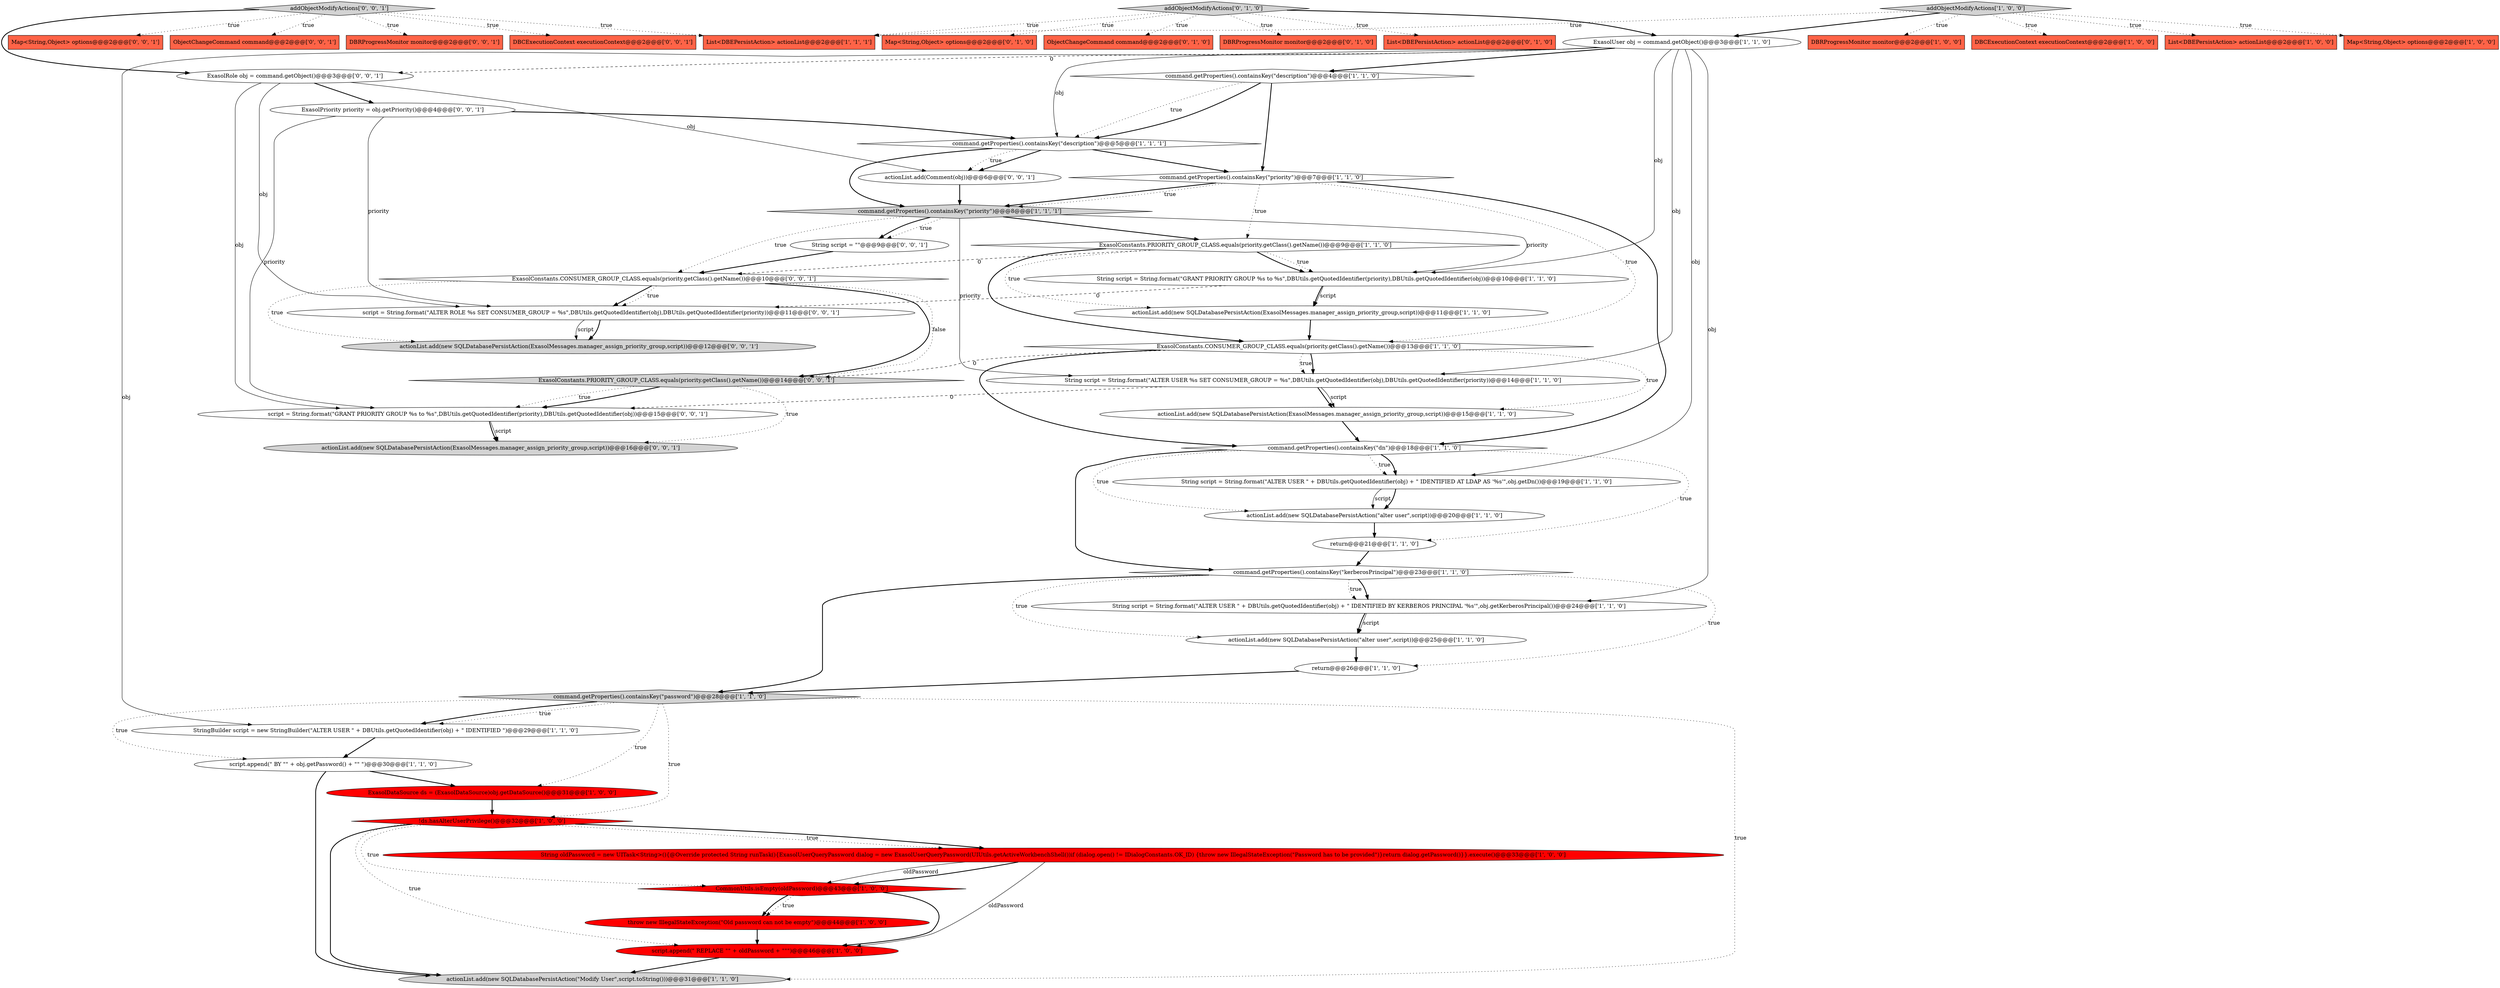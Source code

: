 digraph {
1 [style = filled, label = "command.getProperties().containsKey(\"description\")@@@4@@@['1', '1', '0']", fillcolor = white, shape = diamond image = "AAA0AAABBB1BBB"];
6 [style = filled, label = "command.getProperties().containsKey(\"password\")@@@28@@@['1', '1', '0']", fillcolor = lightgray, shape = diamond image = "AAA0AAABBB1BBB"];
14 [style = filled, label = "command.getProperties().containsKey(\"kerberosPrincipal\")@@@23@@@['1', '1', '0']", fillcolor = white, shape = diamond image = "AAA0AAABBB1BBB"];
22 [style = filled, label = "String script = String.format(\"GRANT PRIORITY GROUP %s to %s\",DBUtils.getQuotedIdentifier(priority),DBUtils.getQuotedIdentifier(obj))@@@10@@@['1', '1', '0']", fillcolor = white, shape = ellipse image = "AAA0AAABBB1BBB"];
10 [style = filled, label = "String script = String.format(\"ALTER USER \" + DBUtils.getQuotedIdentifier(obj) + \" IDENTIFIED BY KERBEROS PRINCIPAL '%s'\",obj.getKerberosPrincipal())@@@24@@@['1', '1', '0']", fillcolor = white, shape = ellipse image = "AAA0AAABBB1BBB"];
30 [style = filled, label = "CommonUtils.isEmpty(oldPassword)@@@43@@@['1', '0', '0']", fillcolor = red, shape = diamond image = "AAA1AAABBB1BBB"];
2 [style = filled, label = "String oldPassword = new UITask<String>(){@Override protected String runTask(){ExasolUserQueryPassword dialog = new ExasolUserQueryPassword(UIUtils.getActiveWorkbenchShell())if (dialog.open() != IDialogConstants.OK_ID) {throw new IllegalStateException(\"Password has to be provided\")}return dialog.getPassword()}}.execute()@@@33@@@['1', '0', '0']", fillcolor = red, shape = ellipse image = "AAA1AAABBB1BBB"];
7 [style = filled, label = "String script = String.format(\"ALTER USER %s SET CONSUMER_GROUP = %s\",DBUtils.getQuotedIdentifier(obj),DBUtils.getQuotedIdentifier(priority))@@@14@@@['1', '1', '0']", fillcolor = white, shape = ellipse image = "AAA0AAABBB1BBB"];
28 [style = filled, label = "ExasolConstants.CONSUMER_GROUP_CLASS.equals(priority.getClass().getName())@@@13@@@['1', '1', '0']", fillcolor = white, shape = diamond image = "AAA0AAABBB1BBB"];
51 [style = filled, label = "ExasolRole obj = command.getObject()@@@3@@@['0', '0', '1']", fillcolor = white, shape = ellipse image = "AAA0AAABBB3BBB"];
32 [style = filled, label = "return@@@21@@@['1', '1', '0']", fillcolor = white, shape = ellipse image = "AAA0AAABBB1BBB"];
8 [style = filled, label = "command.getProperties().containsKey(\"description\")@@@5@@@['1', '1', '1']", fillcolor = white, shape = diamond image = "AAA0AAABBB1BBB"];
4 [style = filled, label = "actionList.add(new SQLDatabasePersistAction(\"alter user\",script))@@@20@@@['1', '1', '0']", fillcolor = white, shape = ellipse image = "AAA0AAABBB1BBB"];
21 [style = filled, label = "DBRProgressMonitor monitor@@@2@@@['1', '0', '0']", fillcolor = tomato, shape = box image = "AAA0AAABBB1BBB"];
26 [style = filled, label = "ExasolDataSource ds = (ExasolDataSource)obj.getDataSource()@@@31@@@['1', '0', '0']", fillcolor = red, shape = ellipse image = "AAA1AAABBB1BBB"];
35 [style = filled, label = "Map<String,Object> options@@@2@@@['0', '1', '0']", fillcolor = tomato, shape = box image = "AAA0AAABBB2BBB"];
53 [style = filled, label = "String script = \"\"@@@9@@@['0', '0', '1']", fillcolor = white, shape = ellipse image = "AAA0AAABBB3BBB"];
37 [style = filled, label = "ObjectChangeCommand command@@@2@@@['0', '1', '0']", fillcolor = tomato, shape = box image = "AAA0AAABBB2BBB"];
36 [style = filled, label = "DBRProgressMonitor monitor@@@2@@@['0', '1', '0']", fillcolor = tomato, shape = box image = "AAA0AAABBB2BBB"];
5 [style = filled, label = "actionList.add(new SQLDatabasePersistAction(\"alter user\",script))@@@25@@@['1', '1', '0']", fillcolor = white, shape = ellipse image = "AAA0AAABBB1BBB"];
54 [style = filled, label = "ExasolConstants.CONSUMER_GROUP_CLASS.equals(priority.getClass().getName())@@@10@@@['0', '0', '1']", fillcolor = white, shape = diamond image = "AAA0AAABBB3BBB"];
48 [style = filled, label = "Map<String,Object> options@@@2@@@['0', '0', '1']", fillcolor = tomato, shape = box image = "AAA0AAABBB3BBB"];
9 [style = filled, label = "DBCExecutionContext executionContext@@@2@@@['1', '0', '0']", fillcolor = tomato, shape = box image = "AAA0AAABBB1BBB"];
19 [style = filled, label = "actionList.add(new SQLDatabasePersistAction(ExasolMessages.manager_assign_priority_group,script))@@@15@@@['1', '1', '0']", fillcolor = white, shape = ellipse image = "AAA0AAABBB1BBB"];
44 [style = filled, label = "addObjectModifyActions['0', '0', '1']", fillcolor = lightgray, shape = diamond image = "AAA0AAABBB3BBB"];
27 [style = filled, label = "ExasolConstants.PRIORITY_GROUP_CLASS.equals(priority.getClass().getName())@@@9@@@['1', '1', '0']", fillcolor = white, shape = diamond image = "AAA0AAABBB1BBB"];
38 [style = filled, label = "addObjectModifyActions['0', '1', '0']", fillcolor = lightgray, shape = diamond image = "AAA0AAABBB2BBB"];
20 [style = filled, label = "StringBuilder script = new StringBuilder(\"ALTER USER \" + DBUtils.getQuotedIdentifier(obj) + \" IDENTIFIED \")@@@29@@@['1', '1', '0']", fillcolor = white, shape = ellipse image = "AAA0AAABBB1BBB"];
0 [style = filled, label = "ExasolUser obj = command.getObject()@@@3@@@['1', '1', '0']", fillcolor = white, shape = ellipse image = "AAA0AAABBB1BBB"];
29 [style = filled, label = "actionList.add(new SQLDatabasePersistAction(\"Modify User\",script.toString()))@@@31@@@['1', '1', '0']", fillcolor = lightgray, shape = ellipse image = "AAA0AAABBB1BBB"];
40 [style = filled, label = "script = String.format(\"ALTER ROLE %s SET CONSUMER_GROUP = %s\",DBUtils.getQuotedIdentifier(obj),DBUtils.getQuotedIdentifier(priority))@@@11@@@['0', '0', '1']", fillcolor = white, shape = ellipse image = "AAA0AAABBB3BBB"];
16 [style = filled, label = "List<DBEPersistAction> actionList@@@2@@@['1', '0', '0']", fillcolor = tomato, shape = box image = "AAA0AAABBB1BBB"];
41 [style = filled, label = "ExasolPriority priority = obj.getPriority()@@@4@@@['0', '0', '1']", fillcolor = white, shape = ellipse image = "AAA0AAABBB3BBB"];
45 [style = filled, label = "actionList.add(Comment(obj))@@@6@@@['0', '0', '1']", fillcolor = white, shape = ellipse image = "AAA0AAABBB3BBB"];
11 [style = filled, label = "!ds.hasAlterUserPrivilege()@@@32@@@['1', '0', '0']", fillcolor = red, shape = diamond image = "AAA1AAABBB1BBB"];
42 [style = filled, label = "script = String.format(\"GRANT PRIORITY GROUP %s to %s\",DBUtils.getQuotedIdentifier(priority),DBUtils.getQuotedIdentifier(obj))@@@15@@@['0', '0', '1']", fillcolor = white, shape = ellipse image = "AAA0AAABBB3BBB"];
25 [style = filled, label = "command.getProperties().containsKey(\"priority\")@@@8@@@['1', '1', '1']", fillcolor = lightgray, shape = diamond image = "AAA0AAABBB1BBB"];
12 [style = filled, label = "throw new IllegalStateException(\"Old password can not be empty\")@@@44@@@['1', '0', '0']", fillcolor = red, shape = ellipse image = "AAA1AAABBB1BBB"];
52 [style = filled, label = "actionList.add(new SQLDatabasePersistAction(ExasolMessages.manager_assign_priority_group,script))@@@12@@@['0', '0', '1']", fillcolor = lightgray, shape = ellipse image = "AAA0AAABBB3BBB"];
17 [style = filled, label = "String script = String.format(\"ALTER USER \" + DBUtils.getQuotedIdentifier(obj) + \" IDENTIFIED AT LDAP AS '%s'\",obj.getDn())@@@19@@@['1', '1', '0']", fillcolor = white, shape = ellipse image = "AAA0AAABBB1BBB"];
46 [style = filled, label = "ObjectChangeCommand command@@@2@@@['0', '0', '1']", fillcolor = tomato, shape = box image = "AAA0AAABBB3BBB"];
18 [style = filled, label = "command.getProperties().containsKey(\"dn\")@@@18@@@['1', '1', '0']", fillcolor = white, shape = diamond image = "AAA0AAABBB1BBB"];
23 [style = filled, label = "return@@@26@@@['1', '1', '0']", fillcolor = white, shape = ellipse image = "AAA0AAABBB1BBB"];
3 [style = filled, label = "actionList.add(new SQLDatabasePersistAction(ExasolMessages.manager_assign_priority_group,script))@@@11@@@['1', '1', '0']", fillcolor = white, shape = ellipse image = "AAA0AAABBB1BBB"];
34 [style = filled, label = "script.append(\" REPLACE \"\" + oldPassword + \"\"\")@@@46@@@['1', '0', '0']", fillcolor = red, shape = ellipse image = "AAA1AAABBB1BBB"];
33 [style = filled, label = "script.append(\" BY \"\" + obj.getPassword() + \"\" \")@@@30@@@['1', '1', '0']", fillcolor = white, shape = ellipse image = "AAA0AAABBB1BBB"];
50 [style = filled, label = "DBRProgressMonitor monitor@@@2@@@['0', '0', '1']", fillcolor = tomato, shape = box image = "AAA0AAABBB3BBB"];
43 [style = filled, label = "actionList.add(new SQLDatabasePersistAction(ExasolMessages.manager_assign_priority_group,script))@@@16@@@['0', '0', '1']", fillcolor = lightgray, shape = ellipse image = "AAA0AAABBB3BBB"];
49 [style = filled, label = "ExasolConstants.PRIORITY_GROUP_CLASS.equals(priority.getClass().getName())@@@14@@@['0', '0', '1']", fillcolor = lightgray, shape = diamond image = "AAA0AAABBB3BBB"];
39 [style = filled, label = "List<DBEPersistAction> actionList@@@2@@@['0', '1', '0']", fillcolor = tomato, shape = box image = "AAA0AAABBB2BBB"];
47 [style = filled, label = "DBCExecutionContext executionContext@@@2@@@['0', '0', '1']", fillcolor = tomato, shape = box image = "AAA0AAABBB3BBB"];
31 [style = filled, label = "List<DBEPersistAction> actionList@@@2@@@['1', '1', '1']", fillcolor = tomato, shape = box image = "AAA0AAABBB1BBB"];
15 [style = filled, label = "command.getProperties().containsKey(\"priority\")@@@7@@@['1', '1', '0']", fillcolor = white, shape = diamond image = "AAA0AAABBB1BBB"];
24 [style = filled, label = "Map<String,Object> options@@@2@@@['1', '0', '0']", fillcolor = tomato, shape = box image = "AAA0AAABBB1BBB"];
13 [style = filled, label = "addObjectModifyActions['1', '0', '0']", fillcolor = lightgray, shape = diamond image = "AAA0AAABBB1BBB"];
17->4 [style = solid, label="script"];
13->24 [style = dotted, label="true"];
0->10 [style = solid, label="obj"];
15->25 [style = bold, label=""];
2->34 [style = solid, label="oldPassword"];
41->8 [style = bold, label=""];
27->28 [style = bold, label=""];
38->39 [style = dotted, label="true"];
27->54 [style = dashed, label="0"];
11->29 [style = bold, label=""];
25->53 [style = bold, label=""];
28->19 [style = dotted, label="true"];
53->54 [style = bold, label=""];
25->22 [style = solid, label="priority"];
51->42 [style = solid, label="obj"];
26->11 [style = bold, label=""];
7->42 [style = dashed, label="0"];
51->45 [style = solid, label="obj"];
54->52 [style = dotted, label="true"];
44->51 [style = bold, label=""];
11->34 [style = dotted, label="true"];
6->26 [style = dotted, label="true"];
41->42 [style = solid, label="priority"];
42->43 [style = solid, label="script"];
45->25 [style = bold, label=""];
11->2 [style = dotted, label="true"];
13->21 [style = dotted, label="true"];
28->7 [style = dotted, label="true"];
44->47 [style = dotted, label="true"];
0->51 [style = dashed, label="0"];
38->31 [style = dotted, label="true"];
6->11 [style = dotted, label="true"];
13->9 [style = dotted, label="true"];
44->48 [style = dotted, label="true"];
19->18 [style = bold, label=""];
28->18 [style = bold, label=""];
54->49 [style = bold, label=""];
27->22 [style = dotted, label="true"];
5->23 [style = bold, label=""];
40->52 [style = bold, label=""];
44->46 [style = dotted, label="true"];
0->17 [style = solid, label="obj"];
30->12 [style = dotted, label="true"];
14->10 [style = bold, label=""];
0->7 [style = solid, label="obj"];
30->34 [style = bold, label=""];
10->5 [style = solid, label="script"];
25->7 [style = solid, label="priority"];
25->54 [style = dotted, label="true"];
27->22 [style = bold, label=""];
15->27 [style = dotted, label="true"];
6->20 [style = dotted, label="true"];
33->29 [style = bold, label=""];
41->40 [style = solid, label="priority"];
25->27 [style = bold, label=""];
44->50 [style = dotted, label="true"];
6->29 [style = dotted, label="true"];
38->0 [style = bold, label=""];
2->30 [style = solid, label="oldPassword"];
1->8 [style = dotted, label="true"];
44->31 [style = dotted, label="true"];
18->17 [style = dotted, label="true"];
6->33 [style = dotted, label="true"];
14->6 [style = bold, label=""];
25->53 [style = dotted, label="true"];
13->0 [style = bold, label=""];
38->37 [style = dotted, label="true"];
34->29 [style = bold, label=""];
54->40 [style = bold, label=""];
13->16 [style = dotted, label="true"];
1->8 [style = bold, label=""];
8->15 [style = bold, label=""];
11->30 [style = dotted, label="true"];
22->3 [style = solid, label="script"];
54->49 [style = dotted, label="false"];
32->14 [style = bold, label=""];
14->23 [style = dotted, label="true"];
28->49 [style = dashed, label="0"];
51->40 [style = solid, label="obj"];
49->42 [style = dotted, label="true"];
33->26 [style = bold, label=""];
15->28 [style = dotted, label="true"];
6->20 [style = bold, label=""];
3->28 [style = bold, label=""];
30->12 [style = bold, label=""];
14->5 [style = dotted, label="true"];
10->5 [style = bold, label=""];
0->20 [style = solid, label="obj"];
0->1 [style = bold, label=""];
40->52 [style = solid, label="script"];
23->6 [style = bold, label=""];
8->45 [style = bold, label=""];
15->25 [style = dotted, label="true"];
7->19 [style = bold, label=""];
49->43 [style = dotted, label="true"];
17->4 [style = bold, label=""];
38->36 [style = dotted, label="true"];
49->42 [style = bold, label=""];
42->43 [style = bold, label=""];
0->22 [style = solid, label="obj"];
22->40 [style = dashed, label="0"];
8->45 [style = dotted, label="true"];
1->15 [style = bold, label=""];
28->7 [style = bold, label=""];
18->17 [style = bold, label=""];
54->40 [style = dotted, label="true"];
12->34 [style = bold, label=""];
15->18 [style = bold, label=""];
18->32 [style = dotted, label="true"];
11->2 [style = bold, label=""];
14->10 [style = dotted, label="true"];
20->33 [style = bold, label=""];
27->3 [style = dotted, label="true"];
7->19 [style = solid, label="script"];
22->3 [style = bold, label=""];
13->31 [style = dotted, label="true"];
0->8 [style = solid, label="obj"];
38->35 [style = dotted, label="true"];
18->4 [style = dotted, label="true"];
2->30 [style = bold, label=""];
51->41 [style = bold, label=""];
18->14 [style = bold, label=""];
8->25 [style = bold, label=""];
4->32 [style = bold, label=""];
}
